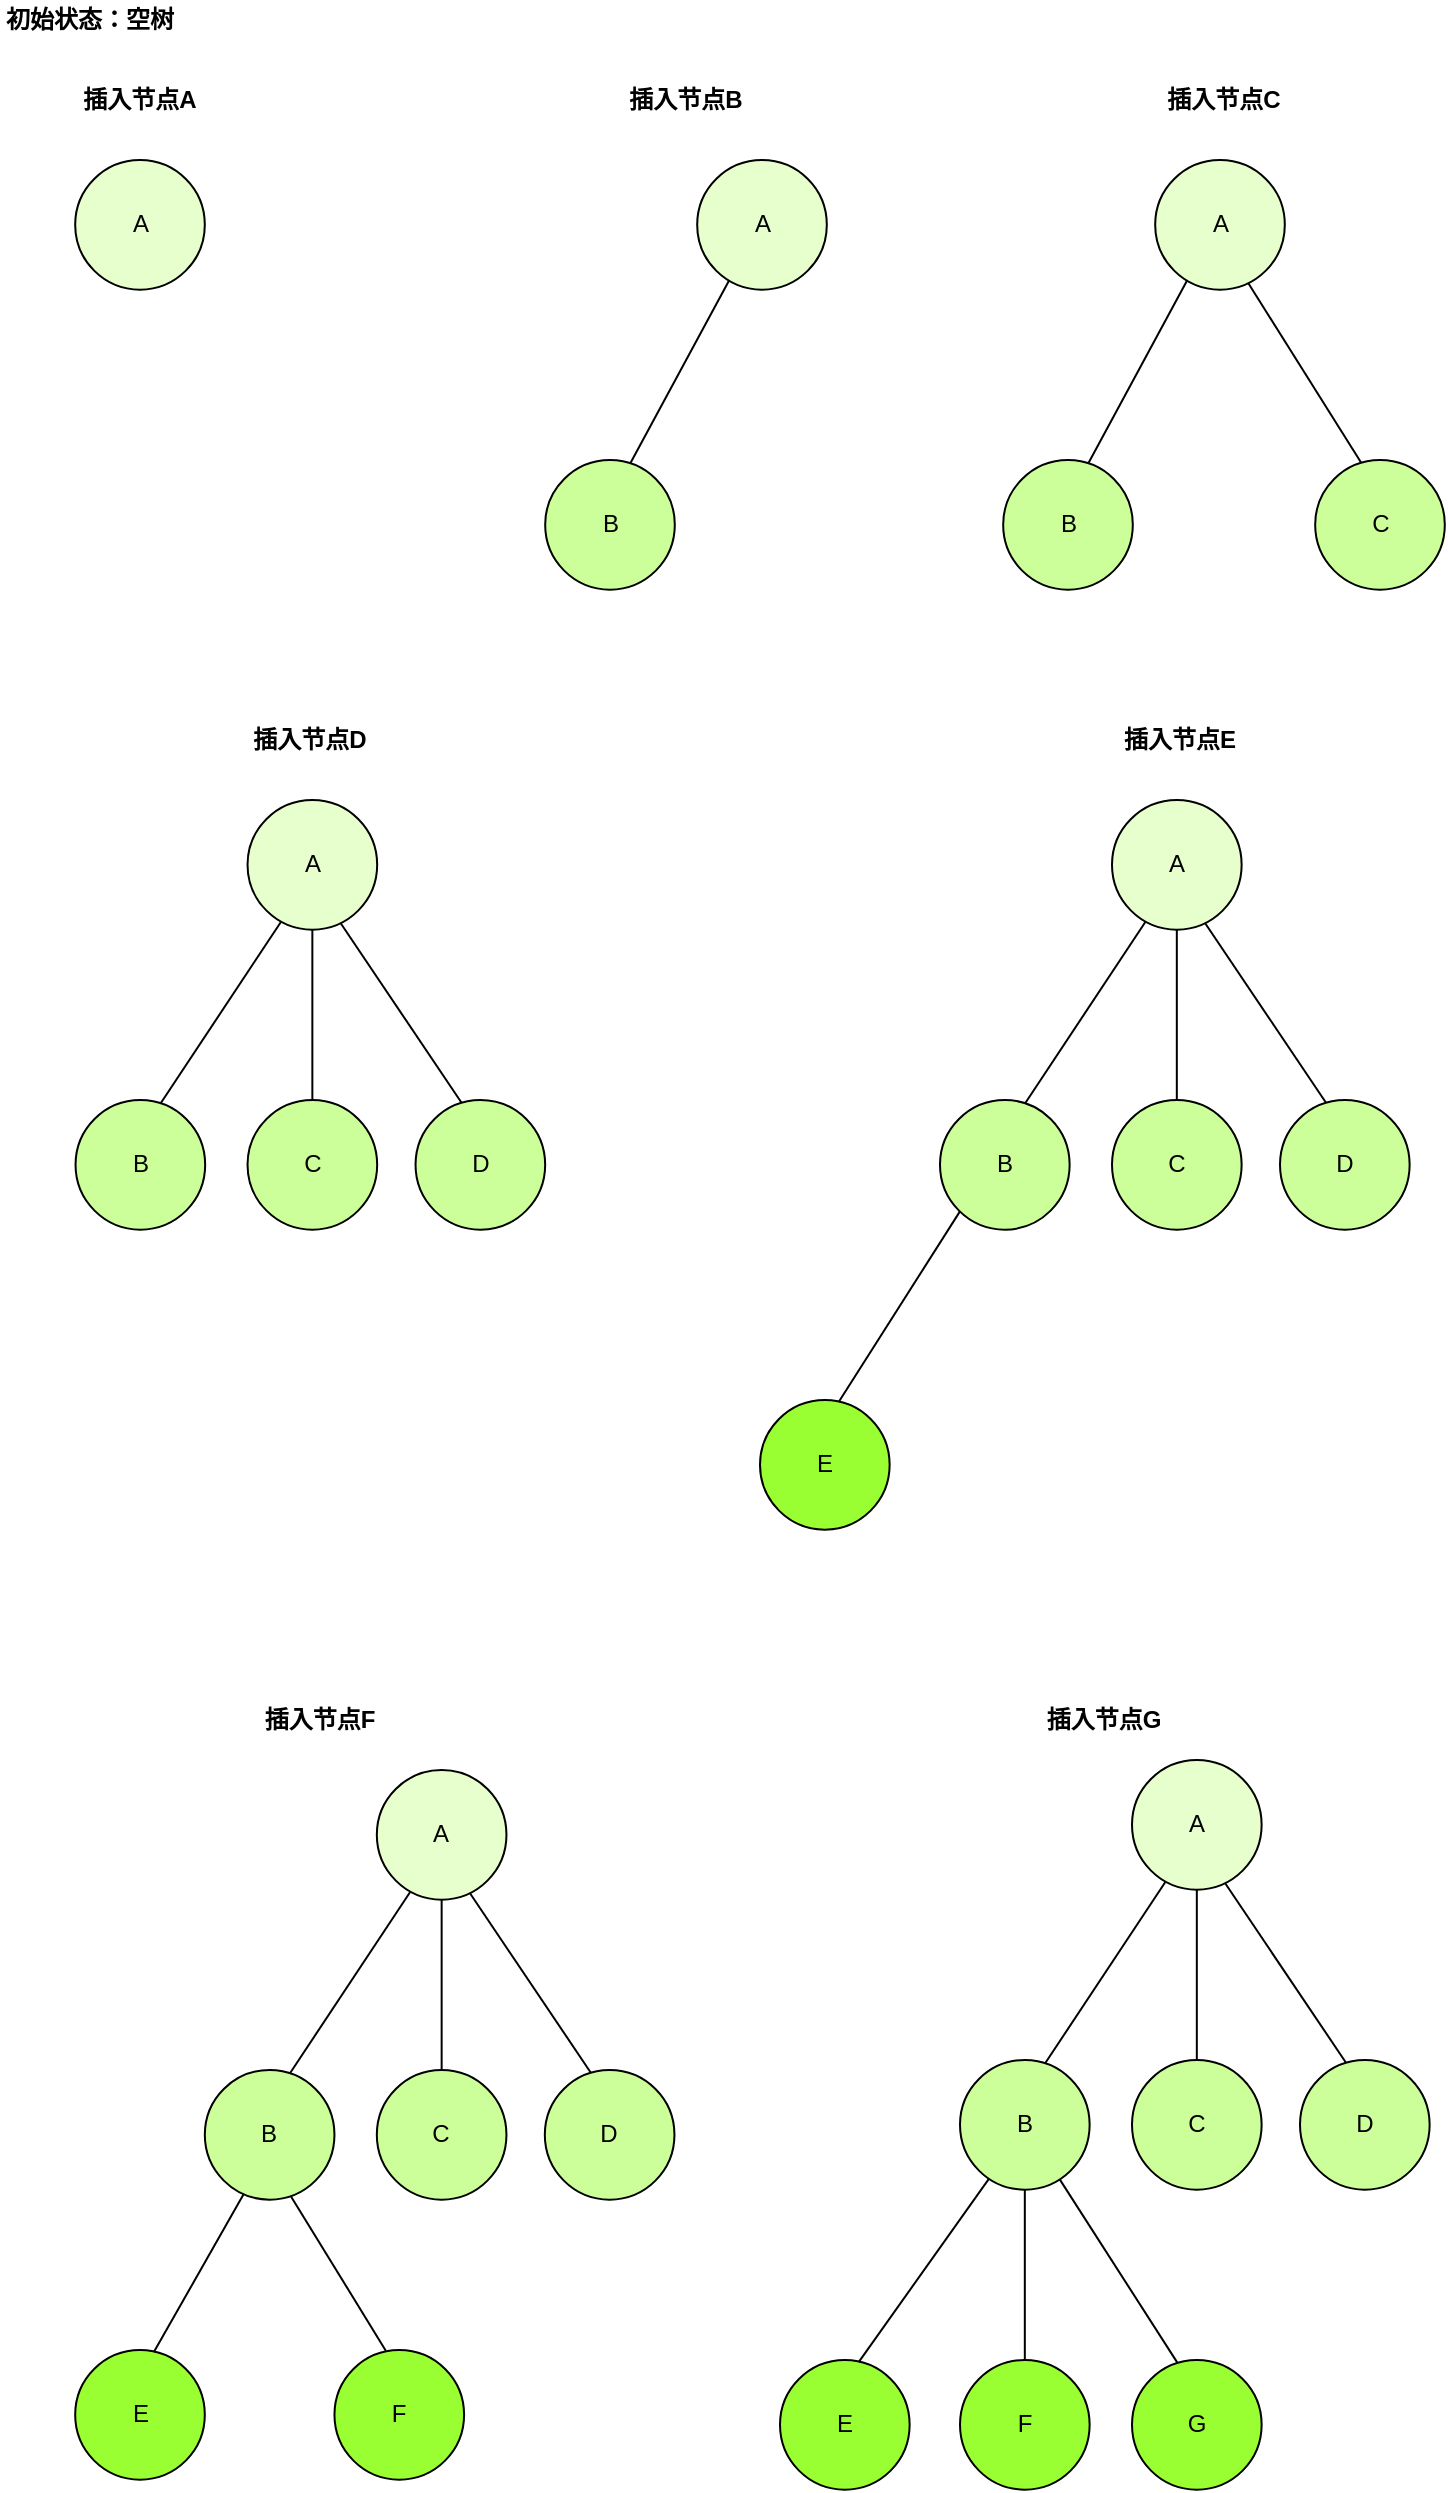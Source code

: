<mxfile version="28.0.4">
  <diagram name="第 1 页" id="gNEIrA9oEmpSBPZUfqRe">
    <mxGraphModel dx="1079" dy="471" grid="1" gridSize="10" guides="1" tooltips="1" connect="1" arrows="1" fold="1" page="1" pageScale="1" pageWidth="827" pageHeight="1169" math="0" shadow="0">
      <root>
        <mxCell id="0" />
        <mxCell id="1" parent="0" />
        <mxCell id="BmQ3h2cgDi1CnOG-n2bF-2" style="edgeStyle=orthogonalEdgeStyle;rounded=0;orthogonalLoop=1;jettySize=auto;html=1;exitX=0.5;exitY=1;exitDx=0;exitDy=0;" edge="1" parent="1">
          <mxGeometry relative="1" as="geometry">
            <mxPoint x="255.75" y="60" as="sourcePoint" />
            <mxPoint x="255.75" y="60" as="targetPoint" />
          </mxGeometry>
        </mxCell>
        <mxCell id="BmQ3h2cgDi1CnOG-n2bF-31" value="&lt;b&gt;初始状态：空树&lt;/b&gt;" style="text;strokeColor=none;align=center;fillColor=none;html=1;verticalAlign=middle;whiteSpace=wrap;rounded=0;" vertex="1" parent="1">
          <mxGeometry x="40.0" y="40" width="90" height="20" as="geometry" />
        </mxCell>
        <mxCell id="BmQ3h2cgDi1CnOG-n2bF-32" value="&lt;b&gt;插入节点A&lt;/b&gt;" style="text;strokeColor=none;align=center;fillColor=none;html=1;verticalAlign=middle;whiteSpace=wrap;rounded=0;" vertex="1" parent="1">
          <mxGeometry x="80" y="80" width="60" height="20" as="geometry" />
        </mxCell>
        <mxCell id="BmQ3h2cgDi1CnOG-n2bF-33" value="A" style="ellipse;whiteSpace=wrap;html=1;aspect=fixed;fillColor=#E6FFCC;" vertex="1" parent="1">
          <mxGeometry x="77.59" y="120" width="64.818" height="64.818" as="geometry" />
        </mxCell>
        <mxCell id="BmQ3h2cgDi1CnOG-n2bF-34" value="&lt;b&gt;插入节点B&lt;/b&gt;" style="text;strokeColor=none;align=center;fillColor=none;html=1;verticalAlign=middle;whiteSpace=wrap;rounded=0;" vertex="1" parent="1">
          <mxGeometry x="353.0" y="80" width="60" height="20" as="geometry" />
        </mxCell>
        <mxCell id="BmQ3h2cgDi1CnOG-n2bF-54" value="" style="group" vertex="1" connectable="0" parent="1">
          <mxGeometry x="541.593" y="120" width="220.818" height="214.818" as="geometry" />
        </mxCell>
        <mxCell id="BmQ3h2cgDi1CnOG-n2bF-41" value="" style="endArrow=none;html=1;rounded=0;entryX=0.72;entryY=0.953;entryDx=0;entryDy=0;entryPerimeter=0;exitX=0.355;exitY=0.021;exitDx=0;exitDy=0;exitPerimeter=0;" edge="1" parent="BmQ3h2cgDi1CnOG-n2bF-54" source="BmQ3h2cgDi1CnOG-n2bF-48" target="BmQ3h2cgDi1CnOG-n2bF-46">
          <mxGeometry width="50" height="50" relative="1" as="geometry">
            <mxPoint x="195.997" y="148" as="sourcePoint" />
            <mxPoint x="125.997" y="55" as="targetPoint" />
          </mxGeometry>
        </mxCell>
        <mxCell id="BmQ3h2cgDi1CnOG-n2bF-46" value="A" style="ellipse;whiteSpace=wrap;html=1;aspect=fixed;fillColor=#E6FFCC;" vertex="1" parent="BmQ3h2cgDi1CnOG-n2bF-54">
          <mxGeometry x="76.0" width="64.818" height="64.818" as="geometry" />
        </mxCell>
        <mxCell id="BmQ3h2cgDi1CnOG-n2bF-47" value="B" style="ellipse;whiteSpace=wrap;html=1;aspect=fixed;fillColor=#CCFF99;" vertex="1" parent="BmQ3h2cgDi1CnOG-n2bF-54">
          <mxGeometry y="150" width="64.818" height="64.818" as="geometry" />
        </mxCell>
        <mxCell id="BmQ3h2cgDi1CnOG-n2bF-48" value="C" style="ellipse;whiteSpace=wrap;html=1;aspect=fixed;fillColor=#CCFF99;" vertex="1" parent="BmQ3h2cgDi1CnOG-n2bF-54">
          <mxGeometry x="156.0" y="150" width="64.818" height="64.818" as="geometry" />
        </mxCell>
        <mxCell id="BmQ3h2cgDi1CnOG-n2bF-53" value="" style="endArrow=none;html=1;rounded=0;entryX=0.244;entryY=0.934;entryDx=0;entryDy=0;entryPerimeter=0;exitX=0.657;exitY=0.025;exitDx=0;exitDy=0;exitPerimeter=0;" edge="1" parent="BmQ3h2cgDi1CnOG-n2bF-54" source="BmQ3h2cgDi1CnOG-n2bF-47" target="BmQ3h2cgDi1CnOG-n2bF-46">
          <mxGeometry width="50" height="50" relative="1" as="geometry">
            <mxPoint x="30.997" y="150" as="sourcePoint" />
            <mxPoint x="75.997" y="60" as="targetPoint" />
          </mxGeometry>
        </mxCell>
        <mxCell id="BmQ3h2cgDi1CnOG-n2bF-61" value="" style="group" vertex="1" connectable="0" parent="1">
          <mxGeometry x="312.59" y="120" width="140.818" height="214.818" as="geometry" />
        </mxCell>
        <mxCell id="BmQ3h2cgDi1CnOG-n2bF-57" value="A" style="ellipse;whiteSpace=wrap;html=1;aspect=fixed;fillColor=#E6FFCC;" vertex="1" parent="BmQ3h2cgDi1CnOG-n2bF-61">
          <mxGeometry x="76.0" width="64.818" height="64.818" as="geometry" />
        </mxCell>
        <mxCell id="BmQ3h2cgDi1CnOG-n2bF-58" value="B" style="ellipse;whiteSpace=wrap;html=1;aspect=fixed;fillColor=#CCFF99;" vertex="1" parent="BmQ3h2cgDi1CnOG-n2bF-61">
          <mxGeometry y="150" width="64.818" height="64.818" as="geometry" />
        </mxCell>
        <mxCell id="BmQ3h2cgDi1CnOG-n2bF-60" value="" style="endArrow=none;html=1;rounded=0;entryX=0.244;entryY=0.934;entryDx=0;entryDy=0;entryPerimeter=0;exitX=0.657;exitY=0.025;exitDx=0;exitDy=0;exitPerimeter=0;" edge="1" parent="BmQ3h2cgDi1CnOG-n2bF-61" source="BmQ3h2cgDi1CnOG-n2bF-58" target="BmQ3h2cgDi1CnOG-n2bF-57">
          <mxGeometry width="50" height="50" relative="1" as="geometry">
            <mxPoint x="30.997" y="150" as="sourcePoint" />
            <mxPoint x="75.997" y="60" as="targetPoint" />
          </mxGeometry>
        </mxCell>
        <mxCell id="BmQ3h2cgDi1CnOG-n2bF-62" value="&lt;b&gt;插入节点C&lt;/b&gt;" style="text;strokeColor=none;align=center;fillColor=none;html=1;verticalAlign=middle;whiteSpace=wrap;rounded=0;" vertex="1" parent="1">
          <mxGeometry x="617" y="80" width="70" height="20" as="geometry" />
        </mxCell>
        <mxCell id="BmQ3h2cgDi1CnOG-n2bF-63" value="&lt;b&gt;插入节点D&lt;/b&gt;" style="text;strokeColor=none;align=center;fillColor=none;html=1;verticalAlign=middle;whiteSpace=wrap;rounded=0;" vertex="1" parent="1">
          <mxGeometry x="165.18" y="400" width="60" height="20" as="geometry" />
        </mxCell>
        <mxCell id="BmQ3h2cgDi1CnOG-n2bF-72" value="" style="group" vertex="1" connectable="0" parent="1">
          <mxGeometry x="77.77" y="440" width="234.818" height="214.818" as="geometry" />
        </mxCell>
        <mxCell id="BmQ3h2cgDi1CnOG-n2bF-70" value="C" style="ellipse;whiteSpace=wrap;html=1;aspect=fixed;fillColor=#CCFF99;" vertex="1" parent="BmQ3h2cgDi1CnOG-n2bF-72">
          <mxGeometry x="86" y="150" width="64.818" height="64.818" as="geometry" />
        </mxCell>
        <mxCell id="BmQ3h2cgDi1CnOG-n2bF-65" value="" style="endArrow=none;html=1;rounded=0;entryX=0.72;entryY=0.953;entryDx=0;entryDy=0;entryPerimeter=0;exitX=0.355;exitY=0.021;exitDx=0;exitDy=0;exitPerimeter=0;" edge="1" parent="BmQ3h2cgDi1CnOG-n2bF-72" source="BmQ3h2cgDi1CnOG-n2bF-68" target="BmQ3h2cgDi1CnOG-n2bF-66">
          <mxGeometry width="50" height="50" relative="1" as="geometry">
            <mxPoint x="205.997" y="148" as="sourcePoint" />
            <mxPoint x="135.997" y="55" as="targetPoint" />
          </mxGeometry>
        </mxCell>
        <mxCell id="BmQ3h2cgDi1CnOG-n2bF-66" value="A" style="ellipse;whiteSpace=wrap;html=1;aspect=fixed;fillColor=#E6FFCC;" vertex="1" parent="BmQ3h2cgDi1CnOG-n2bF-72">
          <mxGeometry x="86.0" width="64.818" height="64.818" as="geometry" />
        </mxCell>
        <mxCell id="BmQ3h2cgDi1CnOG-n2bF-67" value="B" style="ellipse;whiteSpace=wrap;html=1;aspect=fixed;fillColor=#CCFF99;" vertex="1" parent="BmQ3h2cgDi1CnOG-n2bF-72">
          <mxGeometry y="150" width="64.818" height="64.818" as="geometry" />
        </mxCell>
        <mxCell id="BmQ3h2cgDi1CnOG-n2bF-68" value="D" style="ellipse;whiteSpace=wrap;html=1;aspect=fixed;fillColor=#CCFF99;" vertex="1" parent="BmQ3h2cgDi1CnOG-n2bF-72">
          <mxGeometry x="170.0" y="150" width="64.818" height="64.818" as="geometry" />
        </mxCell>
        <mxCell id="BmQ3h2cgDi1CnOG-n2bF-69" value="" style="endArrow=none;html=1;rounded=0;entryX=0.256;entryY=0.943;entryDx=0;entryDy=0;entryPerimeter=0;exitX=0.657;exitY=0.025;exitDx=0;exitDy=0;exitPerimeter=0;" edge="1" parent="BmQ3h2cgDi1CnOG-n2bF-72" source="BmQ3h2cgDi1CnOG-n2bF-67" target="BmQ3h2cgDi1CnOG-n2bF-66">
          <mxGeometry width="50" height="50" relative="1" as="geometry">
            <mxPoint x="40.997" y="150" as="sourcePoint" />
            <mxPoint x="85.997" y="60" as="targetPoint" />
          </mxGeometry>
        </mxCell>
        <mxCell id="BmQ3h2cgDi1CnOG-n2bF-71" value="" style="endArrow=none;html=1;rounded=0;entryX=0.5;entryY=1;entryDx=0;entryDy=0;exitX=0.5;exitY=0;exitDx=0;exitDy=0;" edge="1" parent="BmQ3h2cgDi1CnOG-n2bF-72" source="BmQ3h2cgDi1CnOG-n2bF-70" target="BmQ3h2cgDi1CnOG-n2bF-66">
          <mxGeometry width="50" height="50" relative="1" as="geometry">
            <mxPoint x="86" y="181" as="sourcePoint" />
            <mxPoint x="145" y="90" as="targetPoint" />
          </mxGeometry>
        </mxCell>
        <mxCell id="BmQ3h2cgDi1CnOG-n2bF-73" value="&lt;b&gt;插入节点E&lt;/b&gt;" style="text;strokeColor=none;align=center;fillColor=none;html=1;verticalAlign=middle;whiteSpace=wrap;rounded=0;" vertex="1" parent="1">
          <mxGeometry x="600" y="400" width="60" height="20" as="geometry" />
        </mxCell>
        <mxCell id="BmQ3h2cgDi1CnOG-n2bF-86" value="" style="group" vertex="1" connectable="0" parent="1">
          <mxGeometry x="420" y="440.0" width="324.818" height="364.818" as="geometry" />
        </mxCell>
        <mxCell id="BmQ3h2cgDi1CnOG-n2bF-84" value="E" style="ellipse;whiteSpace=wrap;html=1;aspect=fixed;fillColor=#99FF33;" vertex="1" parent="BmQ3h2cgDi1CnOG-n2bF-86">
          <mxGeometry y="300" width="64.818" height="64.818" as="geometry" />
        </mxCell>
        <mxCell id="BmQ3h2cgDi1CnOG-n2bF-85" value="" style="endArrow=none;html=1;rounded=0;entryX=0.154;entryY=0.859;entryDx=0;entryDy=0;entryPerimeter=0;exitX=0.607;exitY=0.016;exitDx=0;exitDy=0;exitPerimeter=0;" edge="1" parent="BmQ3h2cgDi1CnOG-n2bF-86" source="BmQ3h2cgDi1CnOG-n2bF-84" target="BmQ3h2cgDi1CnOG-n2bF-79">
          <mxGeometry width="50" height="50" relative="1" as="geometry">
            <mxPoint x="40" y="300" as="sourcePoint" />
            <mxPoint x="100" y="209" as="targetPoint" />
          </mxGeometry>
        </mxCell>
        <mxCell id="BmQ3h2cgDi1CnOG-n2bF-76" value="C" style="ellipse;whiteSpace=wrap;html=1;aspect=fixed;fillColor=#CCFF99;" vertex="1" parent="BmQ3h2cgDi1CnOG-n2bF-86">
          <mxGeometry x="176" y="150" width="64.818" height="64.818" as="geometry" />
        </mxCell>
        <mxCell id="BmQ3h2cgDi1CnOG-n2bF-77" value="" style="endArrow=none;html=1;rounded=0;entryX=0.72;entryY=0.953;entryDx=0;entryDy=0;entryPerimeter=0;exitX=0.355;exitY=0.021;exitDx=0;exitDy=0;exitPerimeter=0;" edge="1" parent="BmQ3h2cgDi1CnOG-n2bF-86" source="BmQ3h2cgDi1CnOG-n2bF-80" target="BmQ3h2cgDi1CnOG-n2bF-78">
          <mxGeometry width="50" height="50" relative="1" as="geometry">
            <mxPoint x="295.997" y="148" as="sourcePoint" />
            <mxPoint x="225.997" y="55" as="targetPoint" />
          </mxGeometry>
        </mxCell>
        <mxCell id="BmQ3h2cgDi1CnOG-n2bF-78" value="A" style="ellipse;whiteSpace=wrap;html=1;aspect=fixed;fillColor=#E6FFCC;" vertex="1" parent="BmQ3h2cgDi1CnOG-n2bF-86">
          <mxGeometry x="176.0" width="64.818" height="64.818" as="geometry" />
        </mxCell>
        <mxCell id="BmQ3h2cgDi1CnOG-n2bF-79" value="B" style="ellipse;whiteSpace=wrap;html=1;aspect=fixed;fillColor=#CCFF99;" vertex="1" parent="BmQ3h2cgDi1CnOG-n2bF-86">
          <mxGeometry x="90" y="150" width="64.818" height="64.818" as="geometry" />
        </mxCell>
        <mxCell id="BmQ3h2cgDi1CnOG-n2bF-80" value="D" style="ellipse;whiteSpace=wrap;html=1;aspect=fixed;fillColor=#CCFF99;" vertex="1" parent="BmQ3h2cgDi1CnOG-n2bF-86">
          <mxGeometry x="260.0" y="150" width="64.818" height="64.818" as="geometry" />
        </mxCell>
        <mxCell id="BmQ3h2cgDi1CnOG-n2bF-81" value="" style="endArrow=none;html=1;rounded=0;entryX=0.256;entryY=0.943;entryDx=0;entryDy=0;entryPerimeter=0;exitX=0.657;exitY=0.025;exitDx=0;exitDy=0;exitPerimeter=0;" edge="1" parent="BmQ3h2cgDi1CnOG-n2bF-86" source="BmQ3h2cgDi1CnOG-n2bF-79" target="BmQ3h2cgDi1CnOG-n2bF-78">
          <mxGeometry width="50" height="50" relative="1" as="geometry">
            <mxPoint x="130.997" y="150" as="sourcePoint" />
            <mxPoint x="175.997" y="60" as="targetPoint" />
          </mxGeometry>
        </mxCell>
        <mxCell id="BmQ3h2cgDi1CnOG-n2bF-82" value="" style="endArrow=none;html=1;rounded=0;entryX=0.5;entryY=1;entryDx=0;entryDy=0;exitX=0.5;exitY=0;exitDx=0;exitDy=0;" edge="1" parent="BmQ3h2cgDi1CnOG-n2bF-86" source="BmQ3h2cgDi1CnOG-n2bF-76" target="BmQ3h2cgDi1CnOG-n2bF-78">
          <mxGeometry width="50" height="50" relative="1" as="geometry">
            <mxPoint x="176" y="181" as="sourcePoint" />
            <mxPoint x="235" y="90" as="targetPoint" />
          </mxGeometry>
        </mxCell>
        <mxCell id="BmQ3h2cgDi1CnOG-n2bF-97" value="&lt;b&gt;插入节点F&lt;/b&gt;" style="text;strokeColor=none;align=center;fillColor=none;html=1;verticalAlign=middle;whiteSpace=wrap;rounded=0;" vertex="1" parent="1">
          <mxGeometry x="170" y="890" width="60" height="20" as="geometry" />
        </mxCell>
        <mxCell id="BmQ3h2cgDi1CnOG-n2bF-101" value="&lt;b&gt;插入节点G&lt;/b&gt;" style="text;strokeColor=none;align=center;fillColor=none;html=1;verticalAlign=middle;whiteSpace=wrap;rounded=0;" vertex="1" parent="1">
          <mxGeometry x="562.41" y="890" width="60" height="20" as="geometry" />
        </mxCell>
        <mxCell id="BmQ3h2cgDi1CnOG-n2bF-115" value="" style="group" vertex="1" connectable="0" parent="1">
          <mxGeometry x="77.59" y="925" width="299.638" height="354.818" as="geometry" />
        </mxCell>
        <mxCell id="BmQ3h2cgDi1CnOG-n2bF-88" value="E" style="ellipse;whiteSpace=wrap;html=1;aspect=fixed;fillColor=#99FF33;" vertex="1" parent="BmQ3h2cgDi1CnOG-n2bF-115">
          <mxGeometry y="290" width="64.818" height="64.818" as="geometry" />
        </mxCell>
        <mxCell id="BmQ3h2cgDi1CnOG-n2bF-89" value="" style="endArrow=none;html=1;rounded=0;entryX=0.299;entryY=0.959;entryDx=0;entryDy=0;entryPerimeter=0;exitX=0.607;exitY=0.016;exitDx=0;exitDy=0;exitPerimeter=0;" edge="1" parent="BmQ3h2cgDi1CnOG-n2bF-115" source="BmQ3h2cgDi1CnOG-n2bF-88" target="BmQ3h2cgDi1CnOG-n2bF-93">
          <mxGeometry width="50" height="50" relative="1" as="geometry">
            <mxPoint x="14.82" y="300" as="sourcePoint" />
            <mxPoint x="74.82" y="209" as="targetPoint" />
          </mxGeometry>
        </mxCell>
        <mxCell id="BmQ3h2cgDi1CnOG-n2bF-90" value="C" style="ellipse;whiteSpace=wrap;html=1;aspect=fixed;fillColor=#CCFF99;" vertex="1" parent="BmQ3h2cgDi1CnOG-n2bF-115">
          <mxGeometry x="150.82" y="150" width="64.818" height="64.818" as="geometry" />
        </mxCell>
        <mxCell id="BmQ3h2cgDi1CnOG-n2bF-91" value="" style="endArrow=none;html=1;rounded=0;entryX=0.72;entryY=0.953;entryDx=0;entryDy=0;entryPerimeter=0;exitX=0.355;exitY=0.021;exitDx=0;exitDy=0;exitPerimeter=0;" edge="1" parent="BmQ3h2cgDi1CnOG-n2bF-115" source="BmQ3h2cgDi1CnOG-n2bF-94" target="BmQ3h2cgDi1CnOG-n2bF-92">
          <mxGeometry width="50" height="50" relative="1" as="geometry">
            <mxPoint x="270.817" y="148" as="sourcePoint" />
            <mxPoint x="200.817" y="55" as="targetPoint" />
          </mxGeometry>
        </mxCell>
        <mxCell id="BmQ3h2cgDi1CnOG-n2bF-92" value="A" style="ellipse;whiteSpace=wrap;html=1;aspect=fixed;fillColor=#E6FFCC;" vertex="1" parent="BmQ3h2cgDi1CnOG-n2bF-115">
          <mxGeometry x="150.82" width="64.818" height="64.818" as="geometry" />
        </mxCell>
        <mxCell id="BmQ3h2cgDi1CnOG-n2bF-93" value="B" style="ellipse;whiteSpace=wrap;html=1;aspect=fixed;fillColor=#CCFF99;" vertex="1" parent="BmQ3h2cgDi1CnOG-n2bF-115">
          <mxGeometry x="64.82" y="150" width="64.818" height="64.818" as="geometry" />
        </mxCell>
        <mxCell id="BmQ3h2cgDi1CnOG-n2bF-94" value="D" style="ellipse;whiteSpace=wrap;html=1;aspect=fixed;fillColor=#CCFF99;" vertex="1" parent="BmQ3h2cgDi1CnOG-n2bF-115">
          <mxGeometry x="234.82" y="150" width="64.818" height="64.818" as="geometry" />
        </mxCell>
        <mxCell id="BmQ3h2cgDi1CnOG-n2bF-95" value="" style="endArrow=none;html=1;rounded=0;entryX=0.256;entryY=0.943;entryDx=0;entryDy=0;entryPerimeter=0;exitX=0.657;exitY=0.025;exitDx=0;exitDy=0;exitPerimeter=0;" edge="1" parent="BmQ3h2cgDi1CnOG-n2bF-115" source="BmQ3h2cgDi1CnOG-n2bF-93" target="BmQ3h2cgDi1CnOG-n2bF-92">
          <mxGeometry width="50" height="50" relative="1" as="geometry">
            <mxPoint x="105.817" y="150" as="sourcePoint" />
            <mxPoint x="150.817" y="60" as="targetPoint" />
          </mxGeometry>
        </mxCell>
        <mxCell id="BmQ3h2cgDi1CnOG-n2bF-96" value="" style="endArrow=none;html=1;rounded=0;entryX=0.5;entryY=1;entryDx=0;entryDy=0;exitX=0.5;exitY=0;exitDx=0;exitDy=0;" edge="1" parent="BmQ3h2cgDi1CnOG-n2bF-115" source="BmQ3h2cgDi1CnOG-n2bF-90" target="BmQ3h2cgDi1CnOG-n2bF-92">
          <mxGeometry width="50" height="50" relative="1" as="geometry">
            <mxPoint x="150.82" y="181" as="sourcePoint" />
            <mxPoint x="209.82" y="90" as="targetPoint" />
          </mxGeometry>
        </mxCell>
        <mxCell id="BmQ3h2cgDi1CnOG-n2bF-98" value="F" style="ellipse;whiteSpace=wrap;html=1;aspect=fixed;fillColor=#99FF33;" vertex="1" parent="BmQ3h2cgDi1CnOG-n2bF-115">
          <mxGeometry x="129.64" y="290" width="64.818" height="64.818" as="geometry" />
        </mxCell>
        <mxCell id="BmQ3h2cgDi1CnOG-n2bF-114" value="" style="endArrow=none;html=1;rounded=0;entryX=0.666;entryY=0.977;entryDx=0;entryDy=0;entryPerimeter=0;exitX=0.396;exitY=0.005;exitDx=0;exitDy=0;exitPerimeter=0;" edge="1" parent="BmQ3h2cgDi1CnOG-n2bF-115" source="BmQ3h2cgDi1CnOG-n2bF-98" target="BmQ3h2cgDi1CnOG-n2bF-93">
          <mxGeometry width="50" height="50" relative="1" as="geometry">
            <mxPoint x="164.82" y="300" as="sourcePoint" />
            <mxPoint x="104.82" y="211" as="targetPoint" />
          </mxGeometry>
        </mxCell>
        <mxCell id="BmQ3h2cgDi1CnOG-n2bF-119" value="" style="group" vertex="1" connectable="0" parent="1">
          <mxGeometry x="430" y="920" width="324.818" height="364.818" as="geometry" />
        </mxCell>
        <mxCell id="BmQ3h2cgDi1CnOG-n2bF-103" value="E" style="ellipse;whiteSpace=wrap;html=1;aspect=fixed;fillColor=#99FF33;" vertex="1" parent="BmQ3h2cgDi1CnOG-n2bF-119">
          <mxGeometry y="300" width="64.818" height="64.818" as="geometry" />
        </mxCell>
        <mxCell id="BmQ3h2cgDi1CnOG-n2bF-104" value="" style="endArrow=none;html=1;rounded=0;entryX=0.224;entryY=0.915;entryDx=0;entryDy=0;entryPerimeter=0;exitX=0.607;exitY=0.016;exitDx=0;exitDy=0;exitPerimeter=0;" edge="1" parent="BmQ3h2cgDi1CnOG-n2bF-119" source="BmQ3h2cgDi1CnOG-n2bF-103" target="BmQ3h2cgDi1CnOG-n2bF-108">
          <mxGeometry width="50" height="50" relative="1" as="geometry">
            <mxPoint x="40" y="300" as="sourcePoint" />
            <mxPoint x="100.0" y="209" as="targetPoint" />
          </mxGeometry>
        </mxCell>
        <mxCell id="BmQ3h2cgDi1CnOG-n2bF-105" value="C" style="ellipse;whiteSpace=wrap;html=1;aspect=fixed;fillColor=#CCFF99;" vertex="1" parent="BmQ3h2cgDi1CnOG-n2bF-119">
          <mxGeometry x="176.0" y="150" width="64.818" height="64.818" as="geometry" />
        </mxCell>
        <mxCell id="BmQ3h2cgDi1CnOG-n2bF-106" value="" style="endArrow=none;html=1;rounded=0;entryX=0.72;entryY=0.953;entryDx=0;entryDy=0;entryPerimeter=0;exitX=0.355;exitY=0.021;exitDx=0;exitDy=0;exitPerimeter=0;" edge="1" parent="BmQ3h2cgDi1CnOG-n2bF-119" source="BmQ3h2cgDi1CnOG-n2bF-109" target="BmQ3h2cgDi1CnOG-n2bF-107">
          <mxGeometry width="50" height="50" relative="1" as="geometry">
            <mxPoint x="295.997" y="148" as="sourcePoint" />
            <mxPoint x="225.997" y="55" as="targetPoint" />
          </mxGeometry>
        </mxCell>
        <mxCell id="BmQ3h2cgDi1CnOG-n2bF-107" value="A" style="ellipse;whiteSpace=wrap;html=1;aspect=fixed;fillColor=#E6FFCC;" vertex="1" parent="BmQ3h2cgDi1CnOG-n2bF-119">
          <mxGeometry x="176.0" width="64.818" height="64.818" as="geometry" />
        </mxCell>
        <mxCell id="BmQ3h2cgDi1CnOG-n2bF-108" value="B" style="ellipse;whiteSpace=wrap;html=1;aspect=fixed;fillColor=#CCFF99;" vertex="1" parent="BmQ3h2cgDi1CnOG-n2bF-119">
          <mxGeometry x="90.0" y="150" width="64.818" height="64.818" as="geometry" />
        </mxCell>
        <mxCell id="BmQ3h2cgDi1CnOG-n2bF-109" value="D" style="ellipse;whiteSpace=wrap;html=1;aspect=fixed;fillColor=#CCFF99;" vertex="1" parent="BmQ3h2cgDi1CnOG-n2bF-119">
          <mxGeometry x="260.0" y="150" width="64.818" height="64.818" as="geometry" />
        </mxCell>
        <mxCell id="BmQ3h2cgDi1CnOG-n2bF-110" value="" style="endArrow=none;html=1;rounded=0;entryX=0.256;entryY=0.943;entryDx=0;entryDy=0;entryPerimeter=0;exitX=0.657;exitY=0.025;exitDx=0;exitDy=0;exitPerimeter=0;" edge="1" parent="BmQ3h2cgDi1CnOG-n2bF-119" source="BmQ3h2cgDi1CnOG-n2bF-108" target="BmQ3h2cgDi1CnOG-n2bF-107">
          <mxGeometry width="50" height="50" relative="1" as="geometry">
            <mxPoint x="130.997" y="150" as="sourcePoint" />
            <mxPoint x="175.997" y="60" as="targetPoint" />
          </mxGeometry>
        </mxCell>
        <mxCell id="BmQ3h2cgDi1CnOG-n2bF-111" value="" style="endArrow=none;html=1;rounded=0;entryX=0.5;entryY=1;entryDx=0;entryDy=0;exitX=0.5;exitY=0;exitDx=0;exitDy=0;" edge="1" parent="BmQ3h2cgDi1CnOG-n2bF-119" source="BmQ3h2cgDi1CnOG-n2bF-105" target="BmQ3h2cgDi1CnOG-n2bF-107">
          <mxGeometry width="50" height="50" relative="1" as="geometry">
            <mxPoint x="176.0" y="181" as="sourcePoint" />
            <mxPoint x="235.0" y="90" as="targetPoint" />
          </mxGeometry>
        </mxCell>
        <mxCell id="BmQ3h2cgDi1CnOG-n2bF-112" value="F" style="ellipse;whiteSpace=wrap;html=1;aspect=fixed;fillColor=#99FF33;" vertex="1" parent="BmQ3h2cgDi1CnOG-n2bF-119">
          <mxGeometry x="90.0" y="300" width="64.818" height="64.818" as="geometry" />
        </mxCell>
        <mxCell id="BmQ3h2cgDi1CnOG-n2bF-113" value="" style="endArrow=none;html=1;rounded=0;entryX=0.5;entryY=1;entryDx=0;entryDy=0;exitX=0.5;exitY=0;exitDx=0;exitDy=0;" edge="1" parent="BmQ3h2cgDi1CnOG-n2bF-119" source="BmQ3h2cgDi1CnOG-n2bF-112" target="BmQ3h2cgDi1CnOG-n2bF-108">
          <mxGeometry width="50" height="50" relative="1" as="geometry">
            <mxPoint x="122.21" y="300" as="sourcePoint" />
            <mxPoint x="122.21" y="215" as="targetPoint" />
          </mxGeometry>
        </mxCell>
        <mxCell id="BmQ3h2cgDi1CnOG-n2bF-116" value="" style="endArrow=none;html=1;rounded=0;entryX=0.768;entryY=0.919;entryDx=0;entryDy=0;entryPerimeter=0;exitX=0.351;exitY=0.022;exitDx=0;exitDy=0;exitPerimeter=0;" edge="1" parent="BmQ3h2cgDi1CnOG-n2bF-119" source="BmQ3h2cgDi1CnOG-n2bF-118" target="BmQ3h2cgDi1CnOG-n2bF-108">
          <mxGeometry width="50" height="50" relative="1" as="geometry">
            <mxPoint x="202.41" y="300" as="sourcePoint" />
            <mxPoint x="141.41" y="211" as="targetPoint" />
          </mxGeometry>
        </mxCell>
        <mxCell id="BmQ3h2cgDi1CnOG-n2bF-118" value="G" style="ellipse;whiteSpace=wrap;html=1;aspect=fixed;fillColor=#99FF33;" vertex="1" parent="BmQ3h2cgDi1CnOG-n2bF-119">
          <mxGeometry x="176.0" y="300" width="64.818" height="64.818" as="geometry" />
        </mxCell>
      </root>
    </mxGraphModel>
  </diagram>
</mxfile>

